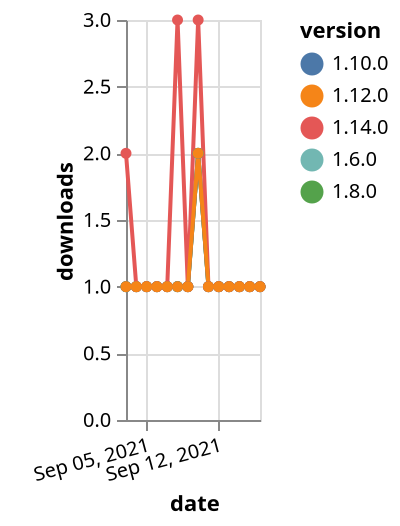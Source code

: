 {"$schema": "https://vega.github.io/schema/vega-lite/v5.json", "description": "A simple bar chart with embedded data.", "data": {"values": [{"date": "2021-09-03", "total": 230, "delta": 1, "version": "1.6.0"}, {"date": "2021-09-04", "total": 231, "delta": 1, "version": "1.6.0"}, {"date": "2021-09-05", "total": 232, "delta": 1, "version": "1.6.0"}, {"date": "2021-09-06", "total": 233, "delta": 1, "version": "1.6.0"}, {"date": "2021-09-07", "total": 234, "delta": 1, "version": "1.6.0"}, {"date": "2021-09-08", "total": 235, "delta": 1, "version": "1.6.0"}, {"date": "2021-09-09", "total": 236, "delta": 1, "version": "1.6.0"}, {"date": "2021-09-10", "total": 238, "delta": 2, "version": "1.6.0"}, {"date": "2021-09-11", "total": 239, "delta": 1, "version": "1.6.0"}, {"date": "2021-09-12", "total": 240, "delta": 1, "version": "1.6.0"}, {"date": "2021-09-13", "total": 241, "delta": 1, "version": "1.6.0"}, {"date": "2021-09-14", "total": 242, "delta": 1, "version": "1.6.0"}, {"date": "2021-09-15", "total": 243, "delta": 1, "version": "1.6.0"}, {"date": "2021-09-16", "total": 244, "delta": 1, "version": "1.6.0"}, {"date": "2021-09-03", "total": 186, "delta": 1, "version": "1.8.0"}, {"date": "2021-09-04", "total": 187, "delta": 1, "version": "1.8.0"}, {"date": "2021-09-05", "total": 188, "delta": 1, "version": "1.8.0"}, {"date": "2021-09-06", "total": 189, "delta": 1, "version": "1.8.0"}, {"date": "2021-09-07", "total": 190, "delta": 1, "version": "1.8.0"}, {"date": "2021-09-08", "total": 191, "delta": 1, "version": "1.8.0"}, {"date": "2021-09-09", "total": 192, "delta": 1, "version": "1.8.0"}, {"date": "2021-09-10", "total": 194, "delta": 2, "version": "1.8.0"}, {"date": "2021-09-11", "total": 195, "delta": 1, "version": "1.8.0"}, {"date": "2021-09-12", "total": 196, "delta": 1, "version": "1.8.0"}, {"date": "2021-09-13", "total": 197, "delta": 1, "version": "1.8.0"}, {"date": "2021-09-14", "total": 198, "delta": 1, "version": "1.8.0"}, {"date": "2021-09-15", "total": 199, "delta": 1, "version": "1.8.0"}, {"date": "2021-09-16", "total": 200, "delta": 1, "version": "1.8.0"}, {"date": "2021-09-03", "total": 175, "delta": 1, "version": "1.10.0"}, {"date": "2021-09-04", "total": 176, "delta": 1, "version": "1.10.0"}, {"date": "2021-09-05", "total": 177, "delta": 1, "version": "1.10.0"}, {"date": "2021-09-06", "total": 178, "delta": 1, "version": "1.10.0"}, {"date": "2021-09-07", "total": 179, "delta": 1, "version": "1.10.0"}, {"date": "2021-09-08", "total": 180, "delta": 1, "version": "1.10.0"}, {"date": "2021-09-09", "total": 181, "delta": 1, "version": "1.10.0"}, {"date": "2021-09-10", "total": 183, "delta": 2, "version": "1.10.0"}, {"date": "2021-09-11", "total": 184, "delta": 1, "version": "1.10.0"}, {"date": "2021-09-12", "total": 185, "delta": 1, "version": "1.10.0"}, {"date": "2021-09-13", "total": 186, "delta": 1, "version": "1.10.0"}, {"date": "2021-09-14", "total": 187, "delta": 1, "version": "1.10.0"}, {"date": "2021-09-15", "total": 188, "delta": 1, "version": "1.10.0"}, {"date": "2021-09-16", "total": 189, "delta": 1, "version": "1.10.0"}, {"date": "2021-09-03", "total": 165, "delta": 2, "version": "1.14.0"}, {"date": "2021-09-04", "total": 166, "delta": 1, "version": "1.14.0"}, {"date": "2021-09-05", "total": 167, "delta": 1, "version": "1.14.0"}, {"date": "2021-09-06", "total": 168, "delta": 1, "version": "1.14.0"}, {"date": "2021-09-07", "total": 169, "delta": 1, "version": "1.14.0"}, {"date": "2021-09-08", "total": 172, "delta": 3, "version": "1.14.0"}, {"date": "2021-09-09", "total": 173, "delta": 1, "version": "1.14.0"}, {"date": "2021-09-10", "total": 176, "delta": 3, "version": "1.14.0"}, {"date": "2021-09-11", "total": 177, "delta": 1, "version": "1.14.0"}, {"date": "2021-09-12", "total": 178, "delta": 1, "version": "1.14.0"}, {"date": "2021-09-13", "total": 179, "delta": 1, "version": "1.14.0"}, {"date": "2021-09-14", "total": 180, "delta": 1, "version": "1.14.0"}, {"date": "2021-09-15", "total": 181, "delta": 1, "version": "1.14.0"}, {"date": "2021-09-16", "total": 182, "delta": 1, "version": "1.14.0"}, {"date": "2021-09-03", "total": 155, "delta": 1, "version": "1.12.0"}, {"date": "2021-09-04", "total": 156, "delta": 1, "version": "1.12.0"}, {"date": "2021-09-05", "total": 157, "delta": 1, "version": "1.12.0"}, {"date": "2021-09-06", "total": 158, "delta": 1, "version": "1.12.0"}, {"date": "2021-09-07", "total": 159, "delta": 1, "version": "1.12.0"}, {"date": "2021-09-08", "total": 160, "delta": 1, "version": "1.12.0"}, {"date": "2021-09-09", "total": 161, "delta": 1, "version": "1.12.0"}, {"date": "2021-09-10", "total": 163, "delta": 2, "version": "1.12.0"}, {"date": "2021-09-11", "total": 164, "delta": 1, "version": "1.12.0"}, {"date": "2021-09-12", "total": 165, "delta": 1, "version": "1.12.0"}, {"date": "2021-09-13", "total": 166, "delta": 1, "version": "1.12.0"}, {"date": "2021-09-14", "total": 167, "delta": 1, "version": "1.12.0"}, {"date": "2021-09-15", "total": 168, "delta": 1, "version": "1.12.0"}, {"date": "2021-09-16", "total": 169, "delta": 1, "version": "1.12.0"}]}, "width": "container", "mark": {"type": "line", "point": {"filled": true}}, "encoding": {"x": {"field": "date", "type": "temporal", "timeUnit": "yearmonthdate", "title": "date", "axis": {"labelAngle": -15}}, "y": {"field": "delta", "type": "quantitative", "title": "downloads"}, "color": {"field": "version", "type": "nominal"}, "tooltip": {"field": "delta"}}}